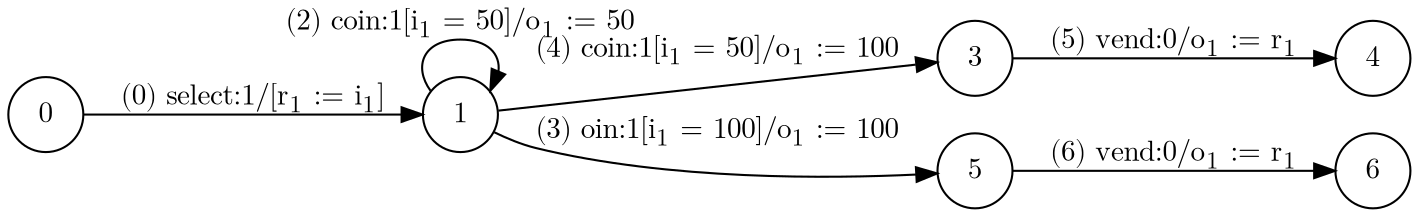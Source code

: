 digraph EFSM{
  graph [rankdir="LR", fontname="Latin Modern Math"];
  node [color="black", fillcolor="white", shape="circle", style="filled", fontname="Latin Modern Math"];
  edge [fontname="Latin Modern Math"];
  0->1[label=<(0) select:1/&#91;r<sub>1</sub> := i<sub>1</sub>&#93;>]
  1->1[label=<(2) coin:1&#91;i<sub>1</sub> = 50&#93;/o<sub>1</sub> := 50>]
  1->3[label=<(4) coin:1&#91;i<sub>1</sub> = 50&#93;/o<sub>1</sub> := 100>]
  1->5[label=<(3) oin:1&#91;i<sub>1</sub> = 100&#93;/o<sub>1</sub> := 100>]
  3->4[label=<(5) vend:0/o<sub>1</sub> := r<sub>1</sub>>]
  5->6[label=<(6) vend:0/o<sub>1</sub> := r<sub>1</sub>>]
}
